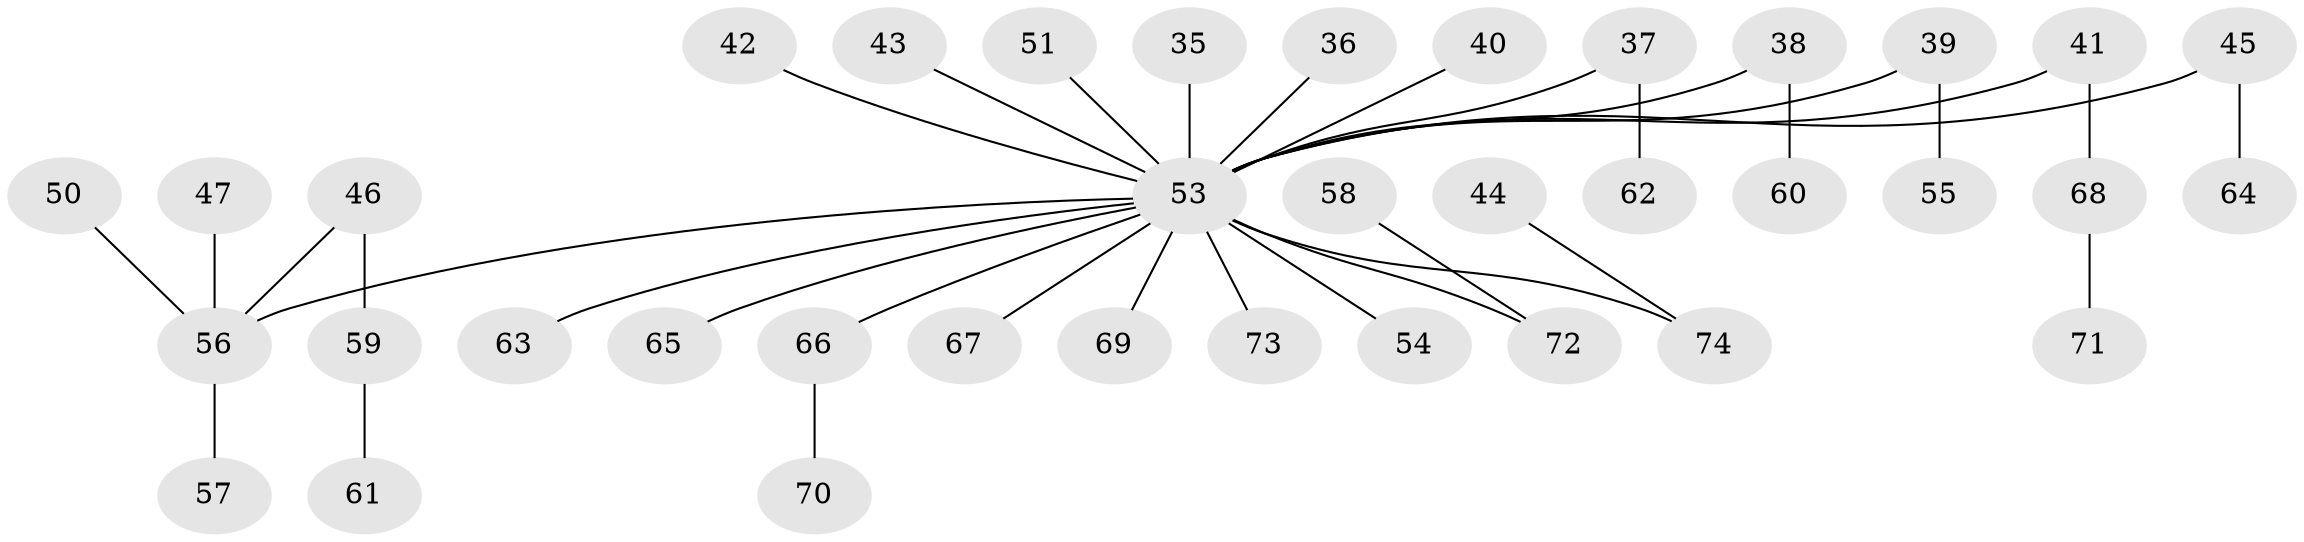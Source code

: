 // original degree distribution, {6: 0.013513513513513514, 2: 0.2972972972972973, 8: 0.013513513513513514, 7: 0.013513513513513514, 3: 0.14864864864864866, 5: 0.013513513513513514, 1: 0.47297297297297297, 4: 0.02702702702702703}
// Generated by graph-tools (version 1.1) at 2025/53/03/09/25 04:53:32]
// undirected, 37 vertices, 36 edges
graph export_dot {
graph [start="1"]
  node [color=gray90,style=filled];
  35;
  36;
  37;
  38;
  39;
  40;
  41;
  42;
  43;
  44;
  45;
  46;
  47;
  50;
  51;
  53 [super="+48+30+21+25+22+23+24+31+32"];
  54;
  55;
  56 [super="+28+49+52"];
  57;
  58;
  59;
  60;
  61;
  62;
  63;
  64;
  65;
  66;
  67 [super="+33"];
  68;
  69;
  70;
  71;
  72 [super="+27"];
  73;
  74 [super="+9"];
  35 -- 53;
  36 -- 53;
  37 -- 62;
  37 -- 53;
  38 -- 60;
  38 -- 53;
  39 -- 55;
  39 -- 53;
  40 -- 53;
  41 -- 68;
  41 -- 53;
  42 -- 53;
  43 -- 53;
  44 -- 74;
  45 -- 64;
  45 -- 53;
  46 -- 59;
  46 -- 56;
  47 -- 56;
  50 -- 56;
  51 -- 53;
  53 -- 65;
  53 -- 66;
  53 -- 69;
  53 -- 72;
  53 -- 73;
  53 -- 74;
  53 -- 54;
  53 -- 63;
  53 -- 56;
  53 -- 67;
  56 -- 57;
  58 -- 72;
  59 -- 61;
  66 -- 70;
  68 -- 71;
}
